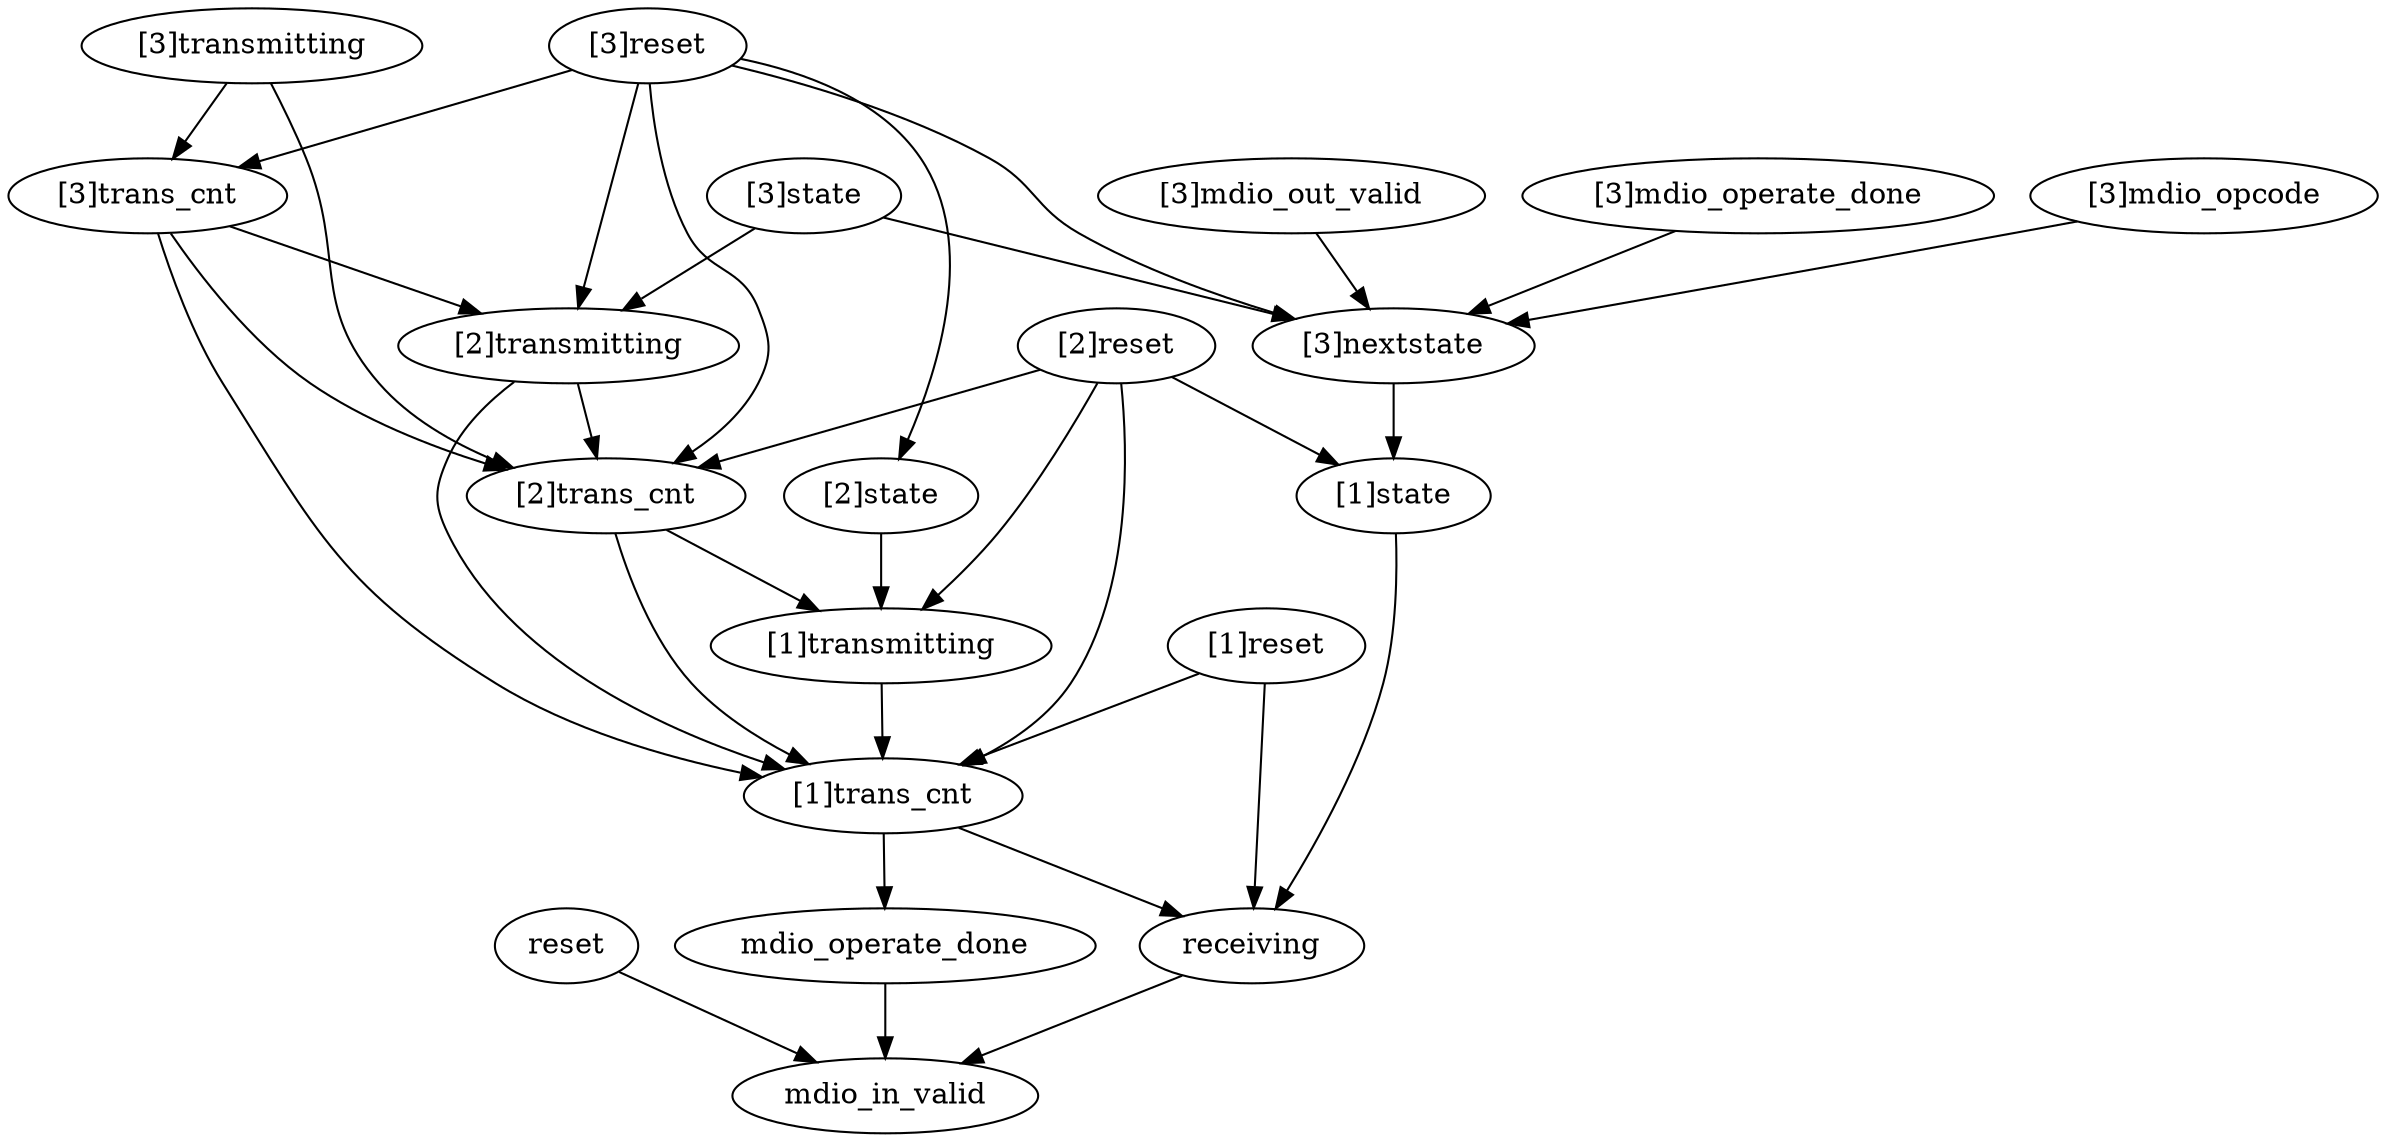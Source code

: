 strict digraph "" {
	reset	 [complexity=1,
		importance=0.179612185353,
		rank=0.179612185353];
	mdio_in_valid	 [complexity=0,
		importance=0.0377672722645,
		rank=0.0];
	reset -> mdio_in_valid;
	"[1]state"	 [complexity=2,
		importance=0.738054487794,
		rank=0.369027243897];
	receiving	 [complexity=1,
		importance=0.114418878637,
		rank=0.114418878637];
	"[1]state" -> receiving;
	"[3]mdio_out_valid"	 [complexity=9,
		importance=4.17126106572,
		rank=0.463473451747];
	"[3]nextstate"	 [complexity=5,
		importance=0.828543593885,
		rank=0.165708718777];
	"[3]mdio_out_valid" -> "[3]nextstate";
	mdio_operate_done	 [complexity=1,
		importance=0.143291953297,
		rank=0.143291953297];
	mdio_operate_done -> mdio_in_valid;
	"[1]trans_cnt"	 [complexity=3,
		importance=0.18380878862,
		rank=0.0612695962066];
	"[1]trans_cnt" -> mdio_operate_done;
	"[1]trans_cnt" -> receiving;
	"[2]state"	 [complexity=5,
		importance=2.90383565074,
		rank=0.580767130147];
	"[1]transmitting"	 [complexity=4,
		importance=0.407470633538,
		rank=0.101867658385];
	"[2]state" -> "[1]transmitting";
	"[3]mdio_operate_done"	 [complexity=7,
		importance=3.34416451204,
		rank=0.477737787435];
	"[3]mdio_operate_done" -> "[3]nextstate";
	"[3]nextstate" -> "[1]state";
	"[2]reset"	 [complexity=8,
		importance=3.81732930411,
		rank=0.477166163013];
	"[2]reset" -> "[1]state";
	"[2]reset" -> "[1]trans_cnt";
	"[2]trans_cnt"	 [complexity=7,
		importance=1.26292873594,
		rank=0.180418390848];
	"[2]reset" -> "[2]trans_cnt";
	"[2]reset" -> "[1]transmitting";
	"[2]transmitting"	 [complexity=8,
		importance=2.56571052817,
		rank=0.320713816022];
	"[2]transmitting" -> "[1]trans_cnt";
	"[2]transmitting" -> "[2]trans_cnt";
	"[2]trans_cnt" -> "[1]trans_cnt";
	"[2]trans_cnt" -> "[1]transmitting";
	"[3]trans_cnt"	 [complexity=11,
		importance=7.73764841984,
		rank=0.703422583622];
	"[3]trans_cnt" -> "[1]trans_cnt";
	"[3]trans_cnt" -> "[2]transmitting";
	"[3]trans_cnt" -> "[2]trans_cnt";
	"[3]mdio_opcode"	 [complexity=9,
		importance=4.17126106572,
		rank=0.463473451747];
	"[3]mdio_opcode" -> "[3]nextstate";
	"[3]transmitting"	 [complexity=12,
		importance=15.515149896,
		rank=1.292929158];
	"[3]transmitting" -> "[2]trans_cnt";
	"[3]transmitting" -> "[3]trans_cnt";
	"[1]reset"	 [complexity=4,
		importance=0.579969462154,
		rank=0.144992365538];
	"[1]reset" -> "[1]trans_cnt";
	"[1]reset" -> receiving;
	receiving -> mdio_in_valid;
	"[3]reset"	 [complexity=12,
		importance=23.2414883558,
		rank=1.93679069632];
	"[3]reset" -> "[2]state";
	"[3]reset" -> "[3]nextstate";
	"[3]reset" -> "[2]transmitting";
	"[3]reset" -> "[2]trans_cnt";
	"[3]reset" -> "[3]trans_cnt";
	"[1]transmitting" -> "[1]trans_cnt";
	"[3]state"	 [complexity=9,
		importance=18.0115149132,
		rank=2.0012794348];
	"[3]state" -> "[3]nextstate";
	"[3]state" -> "[2]transmitting";
}
